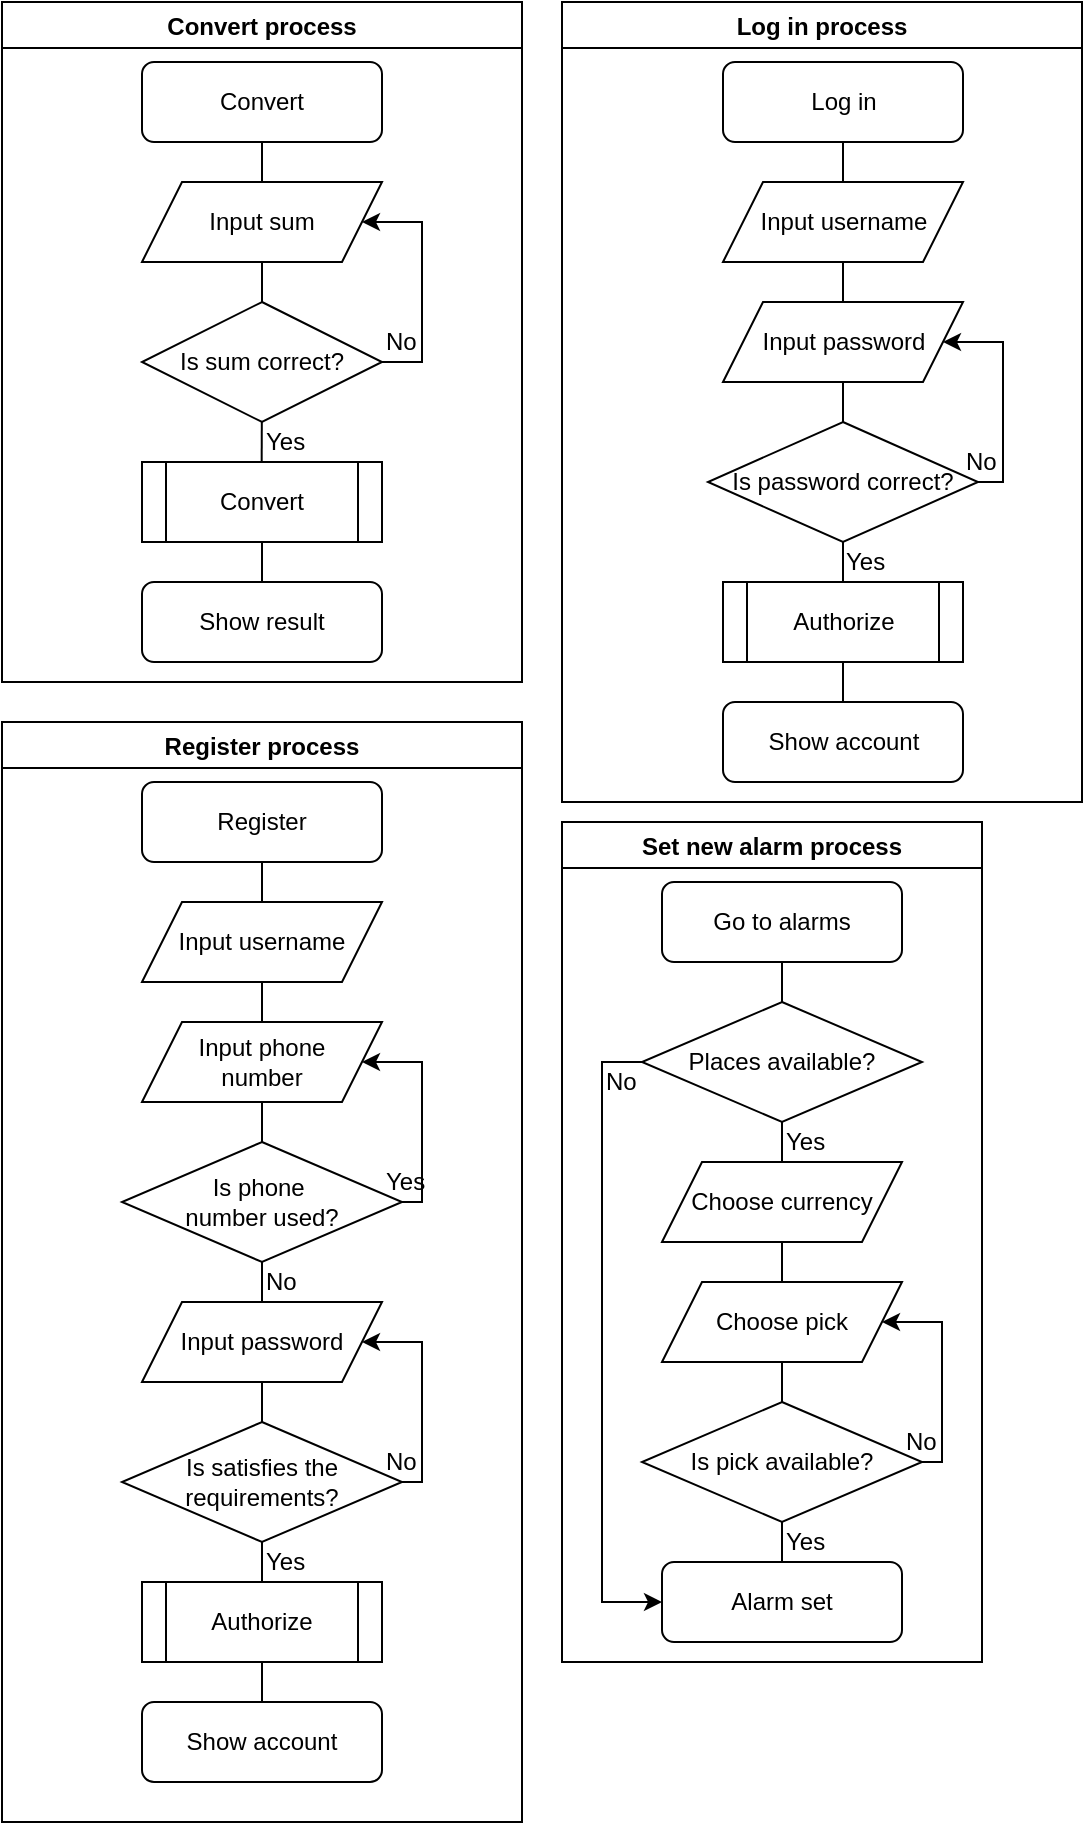 <mxfile version="20.3.0" type="device"><diagram id="C5RBs43oDa-KdzZeNtuy" name="Page-1"><mxGraphModel dx="1185" dy="721" grid="1" gridSize="10" guides="0" tooltips="1" connect="1" arrows="1" fold="1" page="1" pageScale="1" pageWidth="827" pageHeight="1169" math="0" shadow="0"><root><mxCell id="WIyWlLk6GJQsqaUBKTNV-0"/><mxCell id="WIyWlLk6GJQsqaUBKTNV-1" parent="WIyWlLk6GJQsqaUBKTNV-0"/><mxCell id="13SSAW07Rwpd1qdFxZ5C-12" value="Convert process" style="swimlane;" vertex="1" parent="WIyWlLk6GJQsqaUBKTNV-1"><mxGeometry x="40" y="80" width="260" height="340" as="geometry"><mxRectangle x="30" y="150" width="140" height="30" as="alternateBounds"/></mxGeometry></mxCell><mxCell id="13SSAW07Rwpd1qdFxZ5C-0" value="Convert" style="rounded=1;whiteSpace=wrap;html=1;" vertex="1" parent="13SSAW07Rwpd1qdFxZ5C-12"><mxGeometry x="70" y="30" width="120" height="40" as="geometry"/></mxCell><mxCell id="13SSAW07Rwpd1qdFxZ5C-1" value="Input sum" style="shape=parallelogram;perimeter=parallelogramPerimeter;whiteSpace=wrap;html=1;fixedSize=1;" vertex="1" parent="13SSAW07Rwpd1qdFxZ5C-12"><mxGeometry x="70" y="90" width="120" height="40" as="geometry"/></mxCell><mxCell id="13SSAW07Rwpd1qdFxZ5C-2" value="Is sum correct?" style="rhombus;whiteSpace=wrap;html=1;" vertex="1" parent="13SSAW07Rwpd1qdFxZ5C-12"><mxGeometry x="70" y="150" width="120" height="60" as="geometry"/></mxCell><mxCell id="13SSAW07Rwpd1qdFxZ5C-4" value="" style="endArrow=none;html=1;rounded=0;" edge="1" parent="13SSAW07Rwpd1qdFxZ5C-12" source="13SSAW07Rwpd1qdFxZ5C-1" target="13SSAW07Rwpd1qdFxZ5C-0"><mxGeometry width="50" height="50" relative="1" as="geometry"><mxPoint x="-60" y="100" as="sourcePoint"/><mxPoint x="-10" y="50" as="targetPoint"/></mxGeometry></mxCell><mxCell id="13SSAW07Rwpd1qdFxZ5C-5" value="" style="endArrow=none;html=1;rounded=0;" edge="1" parent="13SSAW07Rwpd1qdFxZ5C-12" source="13SSAW07Rwpd1qdFxZ5C-2" target="13SSAW07Rwpd1qdFxZ5C-1"><mxGeometry width="50" height="50" relative="1" as="geometry"><mxPoint x="140" y="100" as="sourcePoint"/><mxPoint x="140" y="60" as="targetPoint"/></mxGeometry></mxCell><mxCell id="13SSAW07Rwpd1qdFxZ5C-6" value="" style="endArrow=classic;html=1;rounded=0;" edge="1" parent="13SSAW07Rwpd1qdFxZ5C-12" source="13SSAW07Rwpd1qdFxZ5C-2" target="13SSAW07Rwpd1qdFxZ5C-1"><mxGeometry width="50" height="50" relative="1" as="geometry"><mxPoint x="290" y="290" as="sourcePoint"/><mxPoint x="130" y="70" as="targetPoint"/><Array as="points"><mxPoint x="210" y="180"/><mxPoint x="210" y="110"/></Array></mxGeometry></mxCell><mxCell id="13SSAW07Rwpd1qdFxZ5C-7" value="" style="endArrow=none;html=1;rounded=0;" edge="1" parent="13SSAW07Rwpd1qdFxZ5C-12" target="13SSAW07Rwpd1qdFxZ5C-2"><mxGeometry width="50" height="50" relative="1" as="geometry"><mxPoint x="129.71" y="270" as="sourcePoint"/><mxPoint x="129.71" y="230" as="targetPoint"/></mxGeometry></mxCell><mxCell id="13SSAW07Rwpd1qdFxZ5C-9" value="Convert" style="shape=process;whiteSpace=wrap;html=1;backgroundOutline=1;" vertex="1" parent="13SSAW07Rwpd1qdFxZ5C-12"><mxGeometry x="70" y="230" width="120" height="40" as="geometry"/></mxCell><mxCell id="13SSAW07Rwpd1qdFxZ5C-10" value="Show result" style="rounded=1;whiteSpace=wrap;html=1;" vertex="1" parent="13SSAW07Rwpd1qdFxZ5C-12"><mxGeometry x="70" y="290" width="120" height="40" as="geometry"/></mxCell><mxCell id="13SSAW07Rwpd1qdFxZ5C-11" value="" style="endArrow=none;html=1;rounded=0;" edge="1" parent="13SSAW07Rwpd1qdFxZ5C-12" source="13SSAW07Rwpd1qdFxZ5C-9" target="13SSAW07Rwpd1qdFxZ5C-10"><mxGeometry width="50" height="50" relative="1" as="geometry"><mxPoint x="160" y="120" as="sourcePoint"/><mxPoint x="160" y="80" as="targetPoint"/></mxGeometry></mxCell><mxCell id="13SSAW07Rwpd1qdFxZ5C-91" value="Yes" style="text;html=1;strokeColor=none;fillColor=none;align=left;verticalAlign=middle;whiteSpace=wrap;rounded=0;" vertex="1" parent="13SSAW07Rwpd1qdFxZ5C-12"><mxGeometry x="130" y="210" width="20" height="20" as="geometry"/></mxCell><mxCell id="13SSAW07Rwpd1qdFxZ5C-93" value="No" style="text;html=1;strokeColor=none;fillColor=none;align=left;verticalAlign=middle;whiteSpace=wrap;rounded=0;" vertex="1" parent="13SSAW07Rwpd1qdFxZ5C-12"><mxGeometry x="190" y="160" width="20" height="20" as="geometry"/></mxCell><mxCell id="13SSAW07Rwpd1qdFxZ5C-37" value="Log in process" style="swimlane;" vertex="1" parent="WIyWlLk6GJQsqaUBKTNV-1"><mxGeometry x="320" y="80" width="260" height="400" as="geometry"><mxRectangle x="320" y="80" width="140" height="30" as="alternateBounds"/></mxGeometry></mxCell><mxCell id="13SSAW07Rwpd1qdFxZ5C-14" value="Log in" style="rounded=1;whiteSpace=wrap;html=1;" vertex="1" parent="13SSAW07Rwpd1qdFxZ5C-37"><mxGeometry x="80.5" y="30" width="120" height="40" as="geometry"/></mxCell><mxCell id="13SSAW07Rwpd1qdFxZ5C-15" value="Input username" style="shape=parallelogram;perimeter=parallelogramPerimeter;whiteSpace=wrap;html=1;fixedSize=1;" vertex="1" parent="13SSAW07Rwpd1qdFxZ5C-37"><mxGeometry x="80.5" y="90" width="120" height="40" as="geometry"/></mxCell><mxCell id="13SSAW07Rwpd1qdFxZ5C-16" value="Is password correct?" style="rhombus;whiteSpace=wrap;html=1;" vertex="1" parent="13SSAW07Rwpd1qdFxZ5C-37"><mxGeometry x="73" y="210" width="135" height="60" as="geometry"/></mxCell><mxCell id="13SSAW07Rwpd1qdFxZ5C-17" value="" style="endArrow=none;html=1;rounded=0;" edge="1" parent="13SSAW07Rwpd1qdFxZ5C-37" source="13SSAW07Rwpd1qdFxZ5C-15" target="13SSAW07Rwpd1qdFxZ5C-14"><mxGeometry width="50" height="50" relative="1" as="geometry"><mxPoint x="-89.5" y="20" as="sourcePoint"/><mxPoint x="-39.5" y="-30" as="targetPoint"/></mxGeometry></mxCell><mxCell id="13SSAW07Rwpd1qdFxZ5C-18" value="" style="endArrow=none;html=1;rounded=0;" edge="1" parent="13SSAW07Rwpd1qdFxZ5C-37" source="13SSAW07Rwpd1qdFxZ5C-24" target="13SSAW07Rwpd1qdFxZ5C-15"><mxGeometry width="50" height="50" relative="1" as="geometry"><mxPoint x="110.5" y="20" as="sourcePoint"/><mxPoint x="110.5" y="-20" as="targetPoint"/></mxGeometry></mxCell><mxCell id="13SSAW07Rwpd1qdFxZ5C-19" value="" style="endArrow=classic;html=1;rounded=0;" edge="1" parent="13SSAW07Rwpd1qdFxZ5C-37" source="13SSAW07Rwpd1qdFxZ5C-16" target="13SSAW07Rwpd1qdFxZ5C-24"><mxGeometry width="50" height="50" relative="1" as="geometry"><mxPoint x="260.5" y="210" as="sourcePoint"/><mxPoint x="100.5" y="-10" as="targetPoint"/><Array as="points"><mxPoint x="220.5" y="240"/><mxPoint x="220.5" y="170"/></Array></mxGeometry></mxCell><mxCell id="13SSAW07Rwpd1qdFxZ5C-20" value="" style="endArrow=none;html=1;rounded=0;" edge="1" parent="13SSAW07Rwpd1qdFxZ5C-37" target="13SSAW07Rwpd1qdFxZ5C-16" source="13SSAW07Rwpd1qdFxZ5C-21"><mxGeometry width="50" height="50" relative="1" as="geometry"><mxPoint x="132.71" y="340" as="sourcePoint"/><mxPoint x="92.71" y="220" as="targetPoint"/></mxGeometry></mxCell><mxCell id="13SSAW07Rwpd1qdFxZ5C-21" value="Authorize" style="shape=process;whiteSpace=wrap;html=1;backgroundOutline=1;" vertex="1" parent="13SSAW07Rwpd1qdFxZ5C-37"><mxGeometry x="80.5" y="290" width="120" height="40" as="geometry"/></mxCell><mxCell id="13SSAW07Rwpd1qdFxZ5C-22" value="Show account" style="rounded=1;whiteSpace=wrap;html=1;" vertex="1" parent="13SSAW07Rwpd1qdFxZ5C-37"><mxGeometry x="80.5" y="350" width="120" height="40" as="geometry"/></mxCell><mxCell id="13SSAW07Rwpd1qdFxZ5C-23" value="" style="endArrow=none;html=1;rounded=0;" edge="1" parent="13SSAW07Rwpd1qdFxZ5C-37" source="13SSAW07Rwpd1qdFxZ5C-21" target="13SSAW07Rwpd1qdFxZ5C-22"><mxGeometry width="50" height="50" relative="1" as="geometry"><mxPoint x="123" y="110" as="sourcePoint"/><mxPoint x="123" y="70" as="targetPoint"/></mxGeometry></mxCell><mxCell id="13SSAW07Rwpd1qdFxZ5C-24" value="Input&amp;nbsp;password" style="shape=parallelogram;perimeter=parallelogramPerimeter;whiteSpace=wrap;html=1;fixedSize=1;" vertex="1" parent="13SSAW07Rwpd1qdFxZ5C-37"><mxGeometry x="80.5" y="150" width="120" height="40" as="geometry"/></mxCell><mxCell id="13SSAW07Rwpd1qdFxZ5C-25" value="" style="endArrow=none;html=1;rounded=0;" edge="1" parent="13SSAW07Rwpd1qdFxZ5C-37" source="13SSAW07Rwpd1qdFxZ5C-16" target="13SSAW07Rwpd1qdFxZ5C-24"><mxGeometry width="50" height="50" relative="1" as="geometry"><mxPoint x="150.5" y="160" as="sourcePoint"/><mxPoint x="150.5" y="140" as="targetPoint"/></mxGeometry></mxCell><mxCell id="13SSAW07Rwpd1qdFxZ5C-94" value="Yes" style="text;html=1;strokeColor=none;fillColor=none;align=left;verticalAlign=middle;whiteSpace=wrap;rounded=0;" vertex="1" parent="13SSAW07Rwpd1qdFxZ5C-37"><mxGeometry x="140" y="270" width="20" height="20" as="geometry"/></mxCell><mxCell id="13SSAW07Rwpd1qdFxZ5C-95" value="No" style="text;html=1;strokeColor=none;fillColor=none;align=left;verticalAlign=middle;whiteSpace=wrap;rounded=0;" vertex="1" parent="13SSAW07Rwpd1qdFxZ5C-37"><mxGeometry x="200" y="220" width="20" height="20" as="geometry"/></mxCell><mxCell id="13SSAW07Rwpd1qdFxZ5C-48" value="Register process" style="swimlane;" vertex="1" parent="WIyWlLk6GJQsqaUBKTNV-1"><mxGeometry x="40" y="440" width="260" height="550" as="geometry"><mxRectangle x="30" y="150" width="140" height="30" as="alternateBounds"/></mxGeometry></mxCell><mxCell id="13SSAW07Rwpd1qdFxZ5C-79" value="Register" style="rounded=1;whiteSpace=wrap;html=1;" vertex="1" parent="13SSAW07Rwpd1qdFxZ5C-48"><mxGeometry x="70" y="30" width="120" height="40" as="geometry"/></mxCell><mxCell id="13SSAW07Rwpd1qdFxZ5C-80" value="Input username" style="shape=parallelogram;perimeter=parallelogramPerimeter;whiteSpace=wrap;html=1;fixedSize=1;" vertex="1" parent="13SSAW07Rwpd1qdFxZ5C-48"><mxGeometry x="70" y="90" width="120" height="40" as="geometry"/></mxCell><mxCell id="13SSAW07Rwpd1qdFxZ5C-81" value="Is satisfies the requirements?" style="rhombus;whiteSpace=wrap;html=1;" vertex="1" parent="13SSAW07Rwpd1qdFxZ5C-48"><mxGeometry x="60" y="350" width="140" height="60" as="geometry"/></mxCell><mxCell id="13SSAW07Rwpd1qdFxZ5C-82" value="" style="endArrow=none;html=1;rounded=0;" edge="1" parent="13SSAW07Rwpd1qdFxZ5C-48" source="13SSAW07Rwpd1qdFxZ5C-80" target="13SSAW07Rwpd1qdFxZ5C-79"><mxGeometry width="50" height="50" relative="1" as="geometry"><mxPoint x="-422.5" y="-60" as="sourcePoint"/><mxPoint x="-372.5" y="-110" as="targetPoint"/></mxGeometry></mxCell><mxCell id="13SSAW07Rwpd1qdFxZ5C-84" value="" style="endArrow=classic;html=1;rounded=0;" edge="1" parent="13SSAW07Rwpd1qdFxZ5C-48" source="13SSAW07Rwpd1qdFxZ5C-81" target="13SSAW07Rwpd1qdFxZ5C-89"><mxGeometry width="50" height="50" relative="1" as="geometry"><mxPoint x="-72.5" y="270" as="sourcePoint"/><mxPoint x="-232.5" y="50" as="targetPoint"/><Array as="points"><mxPoint x="210" y="380"/><mxPoint x="210" y="310"/></Array></mxGeometry></mxCell><mxCell id="13SSAW07Rwpd1qdFxZ5C-85" value="" style="endArrow=none;html=1;rounded=0;" edge="1" parent="13SSAW07Rwpd1qdFxZ5C-48" source="13SSAW07Rwpd1qdFxZ5C-86" target="13SSAW07Rwpd1qdFxZ5C-81"><mxGeometry width="50" height="50" relative="1" as="geometry"><mxPoint x="-200.29" y="400" as="sourcePoint"/><mxPoint x="-240.29" y="280" as="targetPoint"/></mxGeometry></mxCell><mxCell id="13SSAW07Rwpd1qdFxZ5C-86" value="Authorize" style="shape=process;whiteSpace=wrap;html=1;backgroundOutline=1;" vertex="1" parent="13SSAW07Rwpd1qdFxZ5C-48"><mxGeometry x="70" y="430" width="120" height="40" as="geometry"/></mxCell><mxCell id="13SSAW07Rwpd1qdFxZ5C-87" value="Show account" style="rounded=1;whiteSpace=wrap;html=1;" vertex="1" parent="13SSAW07Rwpd1qdFxZ5C-48"><mxGeometry x="70" y="490" width="120" height="40" as="geometry"/></mxCell><mxCell id="13SSAW07Rwpd1qdFxZ5C-88" value="" style="endArrow=none;html=1;rounded=0;" edge="1" parent="13SSAW07Rwpd1qdFxZ5C-48" source="13SSAW07Rwpd1qdFxZ5C-86" target="13SSAW07Rwpd1qdFxZ5C-87"><mxGeometry width="50" height="50" relative="1" as="geometry"><mxPoint x="-210" y="170" as="sourcePoint"/><mxPoint x="-210" y="130" as="targetPoint"/></mxGeometry></mxCell><mxCell id="13SSAW07Rwpd1qdFxZ5C-89" value="Input&amp;nbsp;password" style="shape=parallelogram;perimeter=parallelogramPerimeter;whiteSpace=wrap;html=1;fixedSize=1;" vertex="1" parent="13SSAW07Rwpd1qdFxZ5C-48"><mxGeometry x="70" y="290" width="120" height="40" as="geometry"/></mxCell><mxCell id="13SSAW07Rwpd1qdFxZ5C-90" value="" style="endArrow=none;html=1;rounded=0;" edge="1" parent="13SSAW07Rwpd1qdFxZ5C-48" source="13SSAW07Rwpd1qdFxZ5C-81" target="13SSAW07Rwpd1qdFxZ5C-89"><mxGeometry width="50" height="50" relative="1" as="geometry"><mxPoint x="-182.5" y="220" as="sourcePoint"/><mxPoint x="-182.5" y="200" as="targetPoint"/></mxGeometry></mxCell><mxCell id="13SSAW07Rwpd1qdFxZ5C-98" value="Yes" style="text;html=1;strokeColor=none;fillColor=none;align=left;verticalAlign=middle;whiteSpace=wrap;rounded=0;" vertex="1" parent="13SSAW07Rwpd1qdFxZ5C-48"><mxGeometry x="130" y="410" width="20" height="20" as="geometry"/></mxCell><mxCell id="13SSAW07Rwpd1qdFxZ5C-99" value="No" style="text;html=1;strokeColor=none;fillColor=none;align=left;verticalAlign=middle;whiteSpace=wrap;rounded=0;" vertex="1" parent="13SSAW07Rwpd1qdFxZ5C-48"><mxGeometry x="190" y="360" width="20" height="20" as="geometry"/></mxCell><mxCell id="13SSAW07Rwpd1qdFxZ5C-104" value="Input phone &lt;br&gt;number" style="shape=parallelogram;perimeter=parallelogramPerimeter;whiteSpace=wrap;html=1;fixedSize=1;" vertex="1" parent="13SSAW07Rwpd1qdFxZ5C-48"><mxGeometry x="70" y="150" width="120" height="40" as="geometry"/></mxCell><mxCell id="13SSAW07Rwpd1qdFxZ5C-105" value="" style="endArrow=none;html=1;rounded=0;" edge="1" parent="13SSAW07Rwpd1qdFxZ5C-48" source="13SSAW07Rwpd1qdFxZ5C-104" target="13SSAW07Rwpd1qdFxZ5C-80"><mxGeometry width="50" height="50" relative="1" as="geometry"><mxPoint x="140" y="100" as="sourcePoint"/><mxPoint x="140" y="80" as="targetPoint"/></mxGeometry></mxCell><mxCell id="13SSAW07Rwpd1qdFxZ5C-106" value="Is phone&amp;nbsp;&lt;br&gt;number used?" style="rhombus;whiteSpace=wrap;html=1;" vertex="1" parent="13SSAW07Rwpd1qdFxZ5C-48"><mxGeometry x="60" y="210" width="140" height="60" as="geometry"/></mxCell><mxCell id="13SSAW07Rwpd1qdFxZ5C-108" value="" style="endArrow=classic;html=1;rounded=0;" edge="1" parent="13SSAW07Rwpd1qdFxZ5C-48"><mxGeometry width="50" height="50" relative="1" as="geometry"><mxPoint x="200" y="240" as="sourcePoint"/><mxPoint x="180" y="170" as="targetPoint"/><Array as="points"><mxPoint x="210" y="240"/><mxPoint x="210" y="170"/></Array></mxGeometry></mxCell><mxCell id="13SSAW07Rwpd1qdFxZ5C-109" value="" style="endArrow=none;html=1;rounded=0;" edge="1" parent="13SSAW07Rwpd1qdFxZ5C-48"><mxGeometry width="50" height="50" relative="1" as="geometry"><mxPoint x="130" y="290" as="sourcePoint"/><mxPoint x="130" y="270" as="targetPoint"/></mxGeometry></mxCell><mxCell id="13SSAW07Rwpd1qdFxZ5C-110" value="" style="endArrow=none;html=1;rounded=0;" edge="1" parent="13SSAW07Rwpd1qdFxZ5C-48"><mxGeometry width="50" height="50" relative="1" as="geometry"><mxPoint x="130" y="210" as="sourcePoint"/><mxPoint x="130" y="190" as="targetPoint"/></mxGeometry></mxCell><mxCell id="13SSAW07Rwpd1qdFxZ5C-111" value="No" style="text;html=1;strokeColor=none;fillColor=none;align=left;verticalAlign=middle;whiteSpace=wrap;rounded=0;" vertex="1" parent="13SSAW07Rwpd1qdFxZ5C-48"><mxGeometry x="130" y="270" width="20" height="20" as="geometry"/></mxCell><mxCell id="13SSAW07Rwpd1qdFxZ5C-112" value="Yes" style="text;html=1;strokeColor=none;fillColor=none;align=left;verticalAlign=middle;whiteSpace=wrap;rounded=0;" vertex="1" parent="13SSAW07Rwpd1qdFxZ5C-48"><mxGeometry x="190" y="220" width="20" height="20" as="geometry"/></mxCell><mxCell id="13SSAW07Rwpd1qdFxZ5C-157" value="Set new alarm process" style="swimlane;" vertex="1" parent="WIyWlLk6GJQsqaUBKTNV-1"><mxGeometry x="320" y="490" width="210" height="420" as="geometry"/></mxCell><mxCell id="13SSAW07Rwpd1qdFxZ5C-113" value="Go to alarms" style="rounded=1;whiteSpace=wrap;html=1;" vertex="1" parent="13SSAW07Rwpd1qdFxZ5C-157"><mxGeometry x="50" y="30" width="120" height="40" as="geometry"/></mxCell><mxCell id="13SSAW07Rwpd1qdFxZ5C-135" value="Places available?" style="rhombus;whiteSpace=wrap;html=1;" vertex="1" parent="13SSAW07Rwpd1qdFxZ5C-157"><mxGeometry x="40" y="90" width="140" height="60" as="geometry"/></mxCell><mxCell id="13SSAW07Rwpd1qdFxZ5C-138" value="Choose currency" style="shape=parallelogram;perimeter=parallelogramPerimeter;whiteSpace=wrap;html=1;fixedSize=1;" vertex="1" parent="13SSAW07Rwpd1qdFxZ5C-157"><mxGeometry x="50" y="170" width="120" height="40" as="geometry"/></mxCell><mxCell id="13SSAW07Rwpd1qdFxZ5C-139" value="Choose pick" style="shape=parallelogram;perimeter=parallelogramPerimeter;whiteSpace=wrap;html=1;fixedSize=1;" vertex="1" parent="13SSAW07Rwpd1qdFxZ5C-157"><mxGeometry x="50" y="230" width="120" height="40" as="geometry"/></mxCell><mxCell id="13SSAW07Rwpd1qdFxZ5C-140" value="Is pick available?" style="rhombus;whiteSpace=wrap;html=1;" vertex="1" parent="13SSAW07Rwpd1qdFxZ5C-157"><mxGeometry x="40" y="290" width="140" height="60" as="geometry"/></mxCell><mxCell id="13SSAW07Rwpd1qdFxZ5C-141" value="" style="endArrow=classic;html=1;rounded=0;" edge="1" parent="13SSAW07Rwpd1qdFxZ5C-157"><mxGeometry width="50" height="50" relative="1" as="geometry"><mxPoint x="180" y="320" as="sourcePoint"/><mxPoint x="160" y="250" as="targetPoint"/><Array as="points"><mxPoint x="190" y="320"/><mxPoint x="190" y="250"/></Array></mxGeometry></mxCell><mxCell id="13SSAW07Rwpd1qdFxZ5C-142" value="No" style="text;html=1;strokeColor=none;fillColor=none;align=left;verticalAlign=middle;whiteSpace=wrap;rounded=0;" vertex="1" parent="13SSAW07Rwpd1qdFxZ5C-157"><mxGeometry x="170" y="300" width="20" height="20" as="geometry"/></mxCell><mxCell id="13SSAW07Rwpd1qdFxZ5C-143" value="" style="endArrow=none;html=1;rounded=0;" edge="1" parent="13SSAW07Rwpd1qdFxZ5C-157"><mxGeometry width="50" height="50" relative="1" as="geometry"><mxPoint x="110" y="370" as="sourcePoint"/><mxPoint x="110" y="350" as="targetPoint"/></mxGeometry></mxCell><mxCell id="13SSAW07Rwpd1qdFxZ5C-145" value="" style="endArrow=none;html=1;rounded=0;" edge="1" parent="13SSAW07Rwpd1qdFxZ5C-157"><mxGeometry width="50" height="50" relative="1" as="geometry"><mxPoint x="110" y="290" as="sourcePoint"/><mxPoint x="110" y="270.0" as="targetPoint"/></mxGeometry></mxCell><mxCell id="13SSAW07Rwpd1qdFxZ5C-147" value="" style="endArrow=none;html=1;rounded=0;" edge="1" parent="13SSAW07Rwpd1qdFxZ5C-157"><mxGeometry width="50" height="50" relative="1" as="geometry"><mxPoint x="110" y="230" as="sourcePoint"/><mxPoint x="110" y="210" as="targetPoint"/></mxGeometry></mxCell><mxCell id="13SSAW07Rwpd1qdFxZ5C-149" value="" style="endArrow=none;html=1;rounded=0;" edge="1" parent="13SSAW07Rwpd1qdFxZ5C-157"><mxGeometry width="50" height="50" relative="1" as="geometry"><mxPoint x="110" y="170" as="sourcePoint"/><mxPoint x="110" y="150.0" as="targetPoint"/></mxGeometry></mxCell><mxCell id="13SSAW07Rwpd1qdFxZ5C-150" value="" style="endArrow=none;html=1;rounded=0;" edge="1" parent="13SSAW07Rwpd1qdFxZ5C-157"><mxGeometry width="50" height="50" relative="1" as="geometry"><mxPoint x="110" y="90" as="sourcePoint"/><mxPoint x="110" y="70" as="targetPoint"/></mxGeometry></mxCell><mxCell id="13SSAW07Rwpd1qdFxZ5C-151" value="Alarm set" style="rounded=1;whiteSpace=wrap;html=1;" vertex="1" parent="13SSAW07Rwpd1qdFxZ5C-157"><mxGeometry x="50" y="370" width="120" height="40" as="geometry"/></mxCell><mxCell id="13SSAW07Rwpd1qdFxZ5C-152" value="" style="endArrow=classic;html=1;rounded=0;" edge="1" parent="13SSAW07Rwpd1qdFxZ5C-157" source="13SSAW07Rwpd1qdFxZ5C-135" target="13SSAW07Rwpd1qdFxZ5C-151"><mxGeometry width="50" height="50" relative="1" as="geometry"><mxPoint x="190" y="330" as="sourcePoint"/><mxPoint x="170" y="260" as="targetPoint"/><Array as="points"><mxPoint x="20" y="120"/><mxPoint x="20" y="390"/></Array></mxGeometry></mxCell><mxCell id="13SSAW07Rwpd1qdFxZ5C-153" value="No" style="text;html=1;strokeColor=none;fillColor=none;align=left;verticalAlign=middle;whiteSpace=wrap;rounded=0;" vertex="1" parent="13SSAW07Rwpd1qdFxZ5C-157"><mxGeometry x="20" y="120" width="20" height="20" as="geometry"/></mxCell><mxCell id="13SSAW07Rwpd1qdFxZ5C-154" value="Yes" style="text;html=1;strokeColor=none;fillColor=none;align=left;verticalAlign=middle;whiteSpace=wrap;rounded=0;" vertex="1" parent="13SSAW07Rwpd1qdFxZ5C-157"><mxGeometry x="110" y="150" width="20" height="20" as="geometry"/></mxCell><mxCell id="13SSAW07Rwpd1qdFxZ5C-156" value="Yes" style="text;html=1;strokeColor=none;fillColor=none;align=left;verticalAlign=middle;whiteSpace=wrap;rounded=0;" vertex="1" parent="13SSAW07Rwpd1qdFxZ5C-157"><mxGeometry x="110" y="350" width="20" height="20" as="geometry"/></mxCell></root></mxGraphModel></diagram></mxfile>